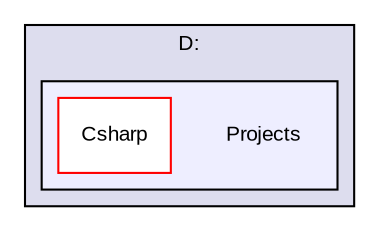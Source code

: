 digraph "D:/Projects" {
  compound=true
  node [ fontsize="10", fontname="Arial"];
  edge [ labelfontsize="10", labelfontname="Arial"];
  subgraph clusterdir_275089585c7fc1b5fd5d7d42c69cb1da {
    graph [ bgcolor="#ddddee", pencolor="black", label="D:" fontname="Arial", fontsize="10", URL="dir_275089585c7fc1b5fd5d7d42c69cb1da.html"]
  subgraph clusterdir_70399fa3d88a5292b2b41a1f3fe3e4e2 {
    graph [ bgcolor="#eeeeff", pencolor="black", label="" URL="dir_70399fa3d88a5292b2b41a1f3fe3e4e2.html"];
    dir_70399fa3d88a5292b2b41a1f3fe3e4e2 [shape=plaintext label="Projects"];
    dir_03cc38731de8b3d072eb00da360a1ceb [shape=box label="Csharp" color="red" fillcolor="white" style="filled" URL="dir_03cc38731de8b3d072eb00da360a1ceb.html"];
  }
  }
}
